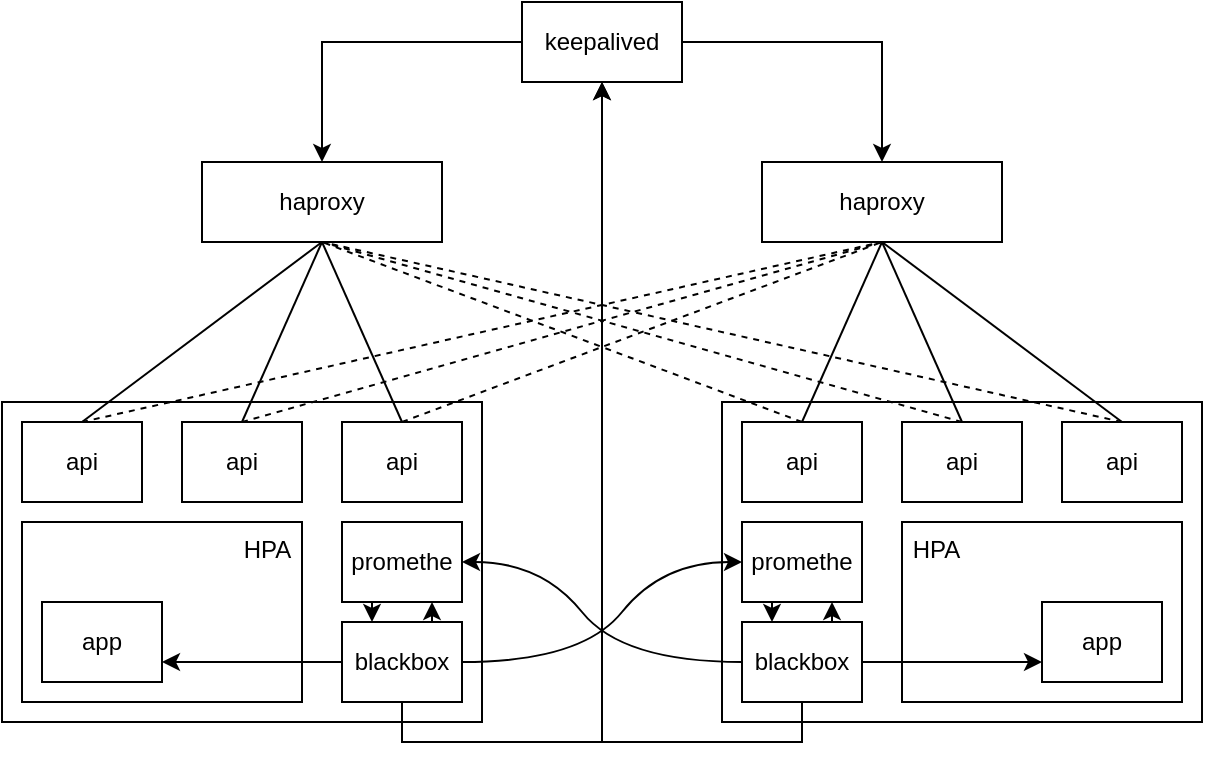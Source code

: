 <mxfile version="16.4.5" type="github">
  <diagram id="3_IuSsijQLkdxKShMri2" name="Page-1">
    <mxGraphModel dx="1354" dy="793" grid="1" gridSize="10" guides="1" tooltips="1" connect="1" arrows="1" fold="1" page="1" pageScale="1" pageWidth="850" pageHeight="1100" math="0" shadow="0">
      <root>
        <mxCell id="0" />
        <mxCell id="1" parent="0" />
        <mxCell id="Vhy40gpbhN77Kjy2Do2X-1" value="haproxy" style="rounded=0;whiteSpace=wrap;html=1;" vertex="1" parent="1">
          <mxGeometry x="240" y="200" width="120" height="40" as="geometry" />
        </mxCell>
        <mxCell id="Vhy40gpbhN77Kjy2Do2X-2" value="haproxy" style="rounded=0;whiteSpace=wrap;html=1;" vertex="1" parent="1">
          <mxGeometry x="520" y="200" width="120" height="40" as="geometry" />
        </mxCell>
        <mxCell id="Vhy40gpbhN77Kjy2Do2X-4" style="edgeStyle=orthogonalEdgeStyle;rounded=0;orthogonalLoop=1;jettySize=auto;html=1;exitX=1;exitY=0.5;exitDx=0;exitDy=0;entryX=0.5;entryY=0;entryDx=0;entryDy=0;" edge="1" parent="1" source="Vhy40gpbhN77Kjy2Do2X-3" target="Vhy40gpbhN77Kjy2Do2X-2">
          <mxGeometry relative="1" as="geometry" />
        </mxCell>
        <mxCell id="Vhy40gpbhN77Kjy2Do2X-5" style="edgeStyle=orthogonalEdgeStyle;rounded=0;orthogonalLoop=1;jettySize=auto;html=1;exitX=0;exitY=0.5;exitDx=0;exitDy=0;entryX=0.5;entryY=0;entryDx=0;entryDy=0;" edge="1" parent="1" source="Vhy40gpbhN77Kjy2Do2X-3" target="Vhy40gpbhN77Kjy2Do2X-1">
          <mxGeometry relative="1" as="geometry" />
        </mxCell>
        <mxCell id="Vhy40gpbhN77Kjy2Do2X-3" value="keepalived" style="rounded=0;whiteSpace=wrap;html=1;" vertex="1" parent="1">
          <mxGeometry x="400" y="120" width="80" height="40" as="geometry" />
        </mxCell>
        <mxCell id="Vhy40gpbhN77Kjy2Do2X-6" value="" style="rounded=0;whiteSpace=wrap;html=1;" vertex="1" parent="1">
          <mxGeometry x="140" y="320" width="240" height="160" as="geometry" />
        </mxCell>
        <mxCell id="Vhy40gpbhN77Kjy2Do2X-7" value="" style="rounded=0;whiteSpace=wrap;html=1;" vertex="1" parent="1">
          <mxGeometry x="500" y="320" width="240" height="160" as="geometry" />
        </mxCell>
        <mxCell id="Vhy40gpbhN77Kjy2Do2X-8" value="" style="endArrow=none;html=1;rounded=0;entryX=0.5;entryY=1;entryDx=0;entryDy=0;exitX=0.5;exitY=0;exitDx=0;exitDy=0;" edge="1" parent="1" source="Vhy40gpbhN77Kjy2Do2X-9" target="Vhy40gpbhN77Kjy2Do2X-1">
          <mxGeometry width="50" height="50" relative="1" as="geometry">
            <mxPoint x="180" y="270" as="sourcePoint" />
            <mxPoint x="450" y="380" as="targetPoint" />
          </mxGeometry>
        </mxCell>
        <mxCell id="Vhy40gpbhN77Kjy2Do2X-9" value="api" style="rounded=0;whiteSpace=wrap;html=1;" vertex="1" parent="1">
          <mxGeometry x="150" y="330" width="60" height="40" as="geometry" />
        </mxCell>
        <mxCell id="Vhy40gpbhN77Kjy2Do2X-10" value="api" style="rounded=0;whiteSpace=wrap;html=1;" vertex="1" parent="1">
          <mxGeometry x="230" y="330" width="60" height="40" as="geometry" />
        </mxCell>
        <mxCell id="Vhy40gpbhN77Kjy2Do2X-11" value="api" style="rounded=0;whiteSpace=wrap;html=1;" vertex="1" parent="1">
          <mxGeometry x="310" y="330" width="60" height="40" as="geometry" />
        </mxCell>
        <mxCell id="Vhy40gpbhN77Kjy2Do2X-12" value="api" style="rounded=0;whiteSpace=wrap;html=1;" vertex="1" parent="1">
          <mxGeometry x="510" y="330" width="60" height="40" as="geometry" />
        </mxCell>
        <mxCell id="Vhy40gpbhN77Kjy2Do2X-13" value="api" style="rounded=0;whiteSpace=wrap;html=1;" vertex="1" parent="1">
          <mxGeometry x="590" y="330" width="60" height="40" as="geometry" />
        </mxCell>
        <mxCell id="Vhy40gpbhN77Kjy2Do2X-14" value="api" style="rounded=0;whiteSpace=wrap;html=1;" vertex="1" parent="1">
          <mxGeometry x="670" y="330" width="60" height="40" as="geometry" />
        </mxCell>
        <mxCell id="Vhy40gpbhN77Kjy2Do2X-15" value="" style="endArrow=none;html=1;rounded=0;entryX=0.5;entryY=1;entryDx=0;entryDy=0;exitX=0.5;exitY=0;exitDx=0;exitDy=0;" edge="1" parent="1" source="Vhy40gpbhN77Kjy2Do2X-10" target="Vhy40gpbhN77Kjy2Do2X-1">
          <mxGeometry width="50" height="50" relative="1" as="geometry">
            <mxPoint x="400" y="430" as="sourcePoint" />
            <mxPoint x="450" y="380" as="targetPoint" />
          </mxGeometry>
        </mxCell>
        <mxCell id="Vhy40gpbhN77Kjy2Do2X-16" value="" style="endArrow=none;html=1;rounded=0;entryX=0.5;entryY=1;entryDx=0;entryDy=0;exitX=0.5;exitY=0;exitDx=0;exitDy=0;" edge="1" parent="1" source="Vhy40gpbhN77Kjy2Do2X-11" target="Vhy40gpbhN77Kjy2Do2X-1">
          <mxGeometry width="50" height="50" relative="1" as="geometry">
            <mxPoint x="400" y="430" as="sourcePoint" />
            <mxPoint x="450" y="380" as="targetPoint" />
          </mxGeometry>
        </mxCell>
        <mxCell id="Vhy40gpbhN77Kjy2Do2X-17" value="" style="endArrow=none;dashed=1;html=1;rounded=0;entryX=0.5;entryY=1;entryDx=0;entryDy=0;exitX=0.5;exitY=0;exitDx=0;exitDy=0;" edge="1" parent="1" source="Vhy40gpbhN77Kjy2Do2X-14" target="Vhy40gpbhN77Kjy2Do2X-1">
          <mxGeometry width="50" height="50" relative="1" as="geometry">
            <mxPoint x="400" y="430" as="sourcePoint" />
            <mxPoint x="450" y="380" as="targetPoint" />
          </mxGeometry>
        </mxCell>
        <mxCell id="Vhy40gpbhN77Kjy2Do2X-18" value="" style="endArrow=none;dashed=1;html=1;rounded=0;entryX=0.5;entryY=1;entryDx=0;entryDy=0;exitX=0.5;exitY=0;exitDx=0;exitDy=0;" edge="1" parent="1" source="Vhy40gpbhN77Kjy2Do2X-13" target="Vhy40gpbhN77Kjy2Do2X-1">
          <mxGeometry width="50" height="50" relative="1" as="geometry">
            <mxPoint x="400" y="430" as="sourcePoint" />
            <mxPoint x="450" y="380" as="targetPoint" />
          </mxGeometry>
        </mxCell>
        <mxCell id="Vhy40gpbhN77Kjy2Do2X-19" value="" style="endArrow=none;dashed=1;html=1;rounded=0;entryX=0.5;entryY=1;entryDx=0;entryDy=0;exitX=0.5;exitY=0;exitDx=0;exitDy=0;" edge="1" parent="1" source="Vhy40gpbhN77Kjy2Do2X-12" target="Vhy40gpbhN77Kjy2Do2X-1">
          <mxGeometry width="50" height="50" relative="1" as="geometry">
            <mxPoint x="400" y="430" as="sourcePoint" />
            <mxPoint x="450" y="380" as="targetPoint" />
          </mxGeometry>
        </mxCell>
        <mxCell id="Vhy40gpbhN77Kjy2Do2X-20" value="" style="endArrow=none;dashed=1;html=1;rounded=0;entryX=0.5;entryY=1;entryDx=0;entryDy=0;exitX=0.5;exitY=0;exitDx=0;exitDy=0;" edge="1" parent="1" source="Vhy40gpbhN77Kjy2Do2X-9" target="Vhy40gpbhN77Kjy2Do2X-2">
          <mxGeometry width="50" height="50" relative="1" as="geometry">
            <mxPoint x="400" y="430" as="sourcePoint" />
            <mxPoint x="450" y="380" as="targetPoint" />
          </mxGeometry>
        </mxCell>
        <mxCell id="Vhy40gpbhN77Kjy2Do2X-21" value="" style="endArrow=none;dashed=1;html=1;rounded=0;entryX=0.5;entryY=1;entryDx=0;entryDy=0;exitX=0.5;exitY=0;exitDx=0;exitDy=0;" edge="1" parent="1" source="Vhy40gpbhN77Kjy2Do2X-10" target="Vhy40gpbhN77Kjy2Do2X-2">
          <mxGeometry width="50" height="50" relative="1" as="geometry">
            <mxPoint x="400" y="430" as="sourcePoint" />
            <mxPoint x="450" y="380" as="targetPoint" />
          </mxGeometry>
        </mxCell>
        <mxCell id="Vhy40gpbhN77Kjy2Do2X-22" value="" style="endArrow=none;dashed=1;html=1;rounded=0;entryX=0.5;entryY=1;entryDx=0;entryDy=0;exitX=0.5;exitY=0;exitDx=0;exitDy=0;" edge="1" parent="1" source="Vhy40gpbhN77Kjy2Do2X-11" target="Vhy40gpbhN77Kjy2Do2X-2">
          <mxGeometry width="50" height="50" relative="1" as="geometry">
            <mxPoint x="400" y="430" as="sourcePoint" />
            <mxPoint x="450" y="380" as="targetPoint" />
          </mxGeometry>
        </mxCell>
        <mxCell id="Vhy40gpbhN77Kjy2Do2X-23" value="" style="endArrow=none;html=1;rounded=0;entryX=0.5;entryY=1;entryDx=0;entryDy=0;exitX=0.5;exitY=0;exitDx=0;exitDy=0;" edge="1" parent="1" source="Vhy40gpbhN77Kjy2Do2X-12" target="Vhy40gpbhN77Kjy2Do2X-2">
          <mxGeometry width="50" height="50" relative="1" as="geometry">
            <mxPoint x="400" y="430" as="sourcePoint" />
            <mxPoint x="450" y="380" as="targetPoint" />
          </mxGeometry>
        </mxCell>
        <mxCell id="Vhy40gpbhN77Kjy2Do2X-24" value="" style="endArrow=none;html=1;rounded=0;entryX=0.5;entryY=1;entryDx=0;entryDy=0;exitX=0.5;exitY=0;exitDx=0;exitDy=0;" edge="1" parent="1" source="Vhy40gpbhN77Kjy2Do2X-13" target="Vhy40gpbhN77Kjy2Do2X-2">
          <mxGeometry width="50" height="50" relative="1" as="geometry">
            <mxPoint x="400" y="430" as="sourcePoint" />
            <mxPoint x="450" y="380" as="targetPoint" />
          </mxGeometry>
        </mxCell>
        <mxCell id="Vhy40gpbhN77Kjy2Do2X-26" value="" style="endArrow=none;html=1;rounded=0;entryX=0.5;entryY=1;entryDx=0;entryDy=0;exitX=0.5;exitY=0;exitDx=0;exitDy=0;" edge="1" parent="1" source="Vhy40gpbhN77Kjy2Do2X-14" target="Vhy40gpbhN77Kjy2Do2X-2">
          <mxGeometry width="50" height="50" relative="1" as="geometry">
            <mxPoint x="400" y="430" as="sourcePoint" />
            <mxPoint x="450" y="380" as="targetPoint" />
          </mxGeometry>
        </mxCell>
        <mxCell id="Vhy40gpbhN77Kjy2Do2X-29" style="edgeStyle=orthogonalEdgeStyle;rounded=0;orthogonalLoop=1;jettySize=auto;html=1;exitX=0.5;exitY=1;exitDx=0;exitDy=0;entryX=0.5;entryY=1;entryDx=0;entryDy=0;" edge="1" parent="1" source="Vhy40gpbhN77Kjy2Do2X-27" target="Vhy40gpbhN77Kjy2Do2X-3">
          <mxGeometry relative="1" as="geometry">
            <mxPoint x="50" y="160" as="targetPoint" />
            <Array as="points">
              <mxPoint x="340" y="490" />
              <mxPoint x="440" y="490" />
            </Array>
          </mxGeometry>
        </mxCell>
        <mxCell id="Vhy40gpbhN77Kjy2Do2X-49" style="edgeStyle=orthogonalEdgeStyle;rounded=0;sketch=0;orthogonalLoop=1;jettySize=auto;html=1;exitX=0.75;exitY=0;exitDx=0;exitDy=0;entryX=0.75;entryY=1;entryDx=0;entryDy=0;" edge="1" parent="1" source="Vhy40gpbhN77Kjy2Do2X-27" target="Vhy40gpbhN77Kjy2Do2X-44">
          <mxGeometry relative="1" as="geometry" />
        </mxCell>
        <mxCell id="Vhy40gpbhN77Kjy2Do2X-27" value="blackbox" style="rounded=0;whiteSpace=wrap;html=1;" vertex="1" parent="1">
          <mxGeometry x="310" y="430" width="60" height="40" as="geometry" />
        </mxCell>
        <mxCell id="Vhy40gpbhN77Kjy2Do2X-30" style="edgeStyle=orthogonalEdgeStyle;rounded=0;orthogonalLoop=1;jettySize=auto;html=1;exitX=0.5;exitY=1;exitDx=0;exitDy=0;entryX=0.5;entryY=1;entryDx=0;entryDy=0;" edge="1" parent="1" source="Vhy40gpbhN77Kjy2Do2X-28" target="Vhy40gpbhN77Kjy2Do2X-3">
          <mxGeometry relative="1" as="geometry">
            <mxPoint x="460" y="190" as="targetPoint" />
            <Array as="points">
              <mxPoint x="540" y="490" />
              <mxPoint x="440" y="490" />
            </Array>
          </mxGeometry>
        </mxCell>
        <mxCell id="Vhy40gpbhN77Kjy2Do2X-43" style="edgeStyle=orthogonalEdgeStyle;rounded=0;sketch=0;orthogonalLoop=1;jettySize=auto;html=1;exitX=0.75;exitY=0;exitDx=0;exitDy=0;entryX=0.75;entryY=1;entryDx=0;entryDy=0;" edge="1" parent="1" source="Vhy40gpbhN77Kjy2Do2X-28" target="Vhy40gpbhN77Kjy2Do2X-41">
          <mxGeometry relative="1" as="geometry" />
        </mxCell>
        <mxCell id="Vhy40gpbhN77Kjy2Do2X-28" value="blackbox" style="rounded=0;whiteSpace=wrap;html=1;" vertex="1" parent="1">
          <mxGeometry x="510" y="430" width="60" height="40" as="geometry" />
        </mxCell>
        <mxCell id="Vhy40gpbhN77Kjy2Do2X-37" value="&amp;nbsp;HPA" style="rounded=0;whiteSpace=wrap;html=1;align=left;verticalAlign=top;" vertex="1" parent="1">
          <mxGeometry x="590" y="380" width="140" height="90" as="geometry" />
        </mxCell>
        <mxCell id="Vhy40gpbhN77Kjy2Do2X-38" value="app" style="rounded=0;whiteSpace=wrap;html=1;" vertex="1" parent="1">
          <mxGeometry x="660" y="420" width="60" height="40" as="geometry" />
        </mxCell>
        <mxCell id="Vhy40gpbhN77Kjy2Do2X-40" style="edgeStyle=orthogonalEdgeStyle;rounded=0;orthogonalLoop=1;jettySize=auto;html=1;exitX=1;exitY=0.5;exitDx=0;exitDy=0;entryX=0;entryY=0.75;entryDx=0;entryDy=0;sketch=0;" edge="1" parent="1" source="Vhy40gpbhN77Kjy2Do2X-28" target="Vhy40gpbhN77Kjy2Do2X-38">
          <mxGeometry relative="1" as="geometry">
            <Array as="points">
              <mxPoint x="590" y="450" />
              <mxPoint x="590" y="450" />
            </Array>
          </mxGeometry>
        </mxCell>
        <mxCell id="Vhy40gpbhN77Kjy2Do2X-42" style="edgeStyle=orthogonalEdgeStyle;rounded=0;sketch=0;orthogonalLoop=1;jettySize=auto;html=1;exitX=0.25;exitY=1;exitDx=0;exitDy=0;entryX=0.25;entryY=0;entryDx=0;entryDy=0;" edge="1" parent="1" source="Vhy40gpbhN77Kjy2Do2X-41" target="Vhy40gpbhN77Kjy2Do2X-28">
          <mxGeometry relative="1" as="geometry" />
        </mxCell>
        <mxCell id="Vhy40gpbhN77Kjy2Do2X-41" value="promethe" style="rounded=0;whiteSpace=wrap;html=1;" vertex="1" parent="1">
          <mxGeometry x="510" y="380" width="60" height="40" as="geometry" />
        </mxCell>
        <mxCell id="Vhy40gpbhN77Kjy2Do2X-48" style="edgeStyle=orthogonalEdgeStyle;rounded=0;sketch=0;orthogonalLoop=1;jettySize=auto;html=1;exitX=0.25;exitY=1;exitDx=0;exitDy=0;entryX=0.25;entryY=0;entryDx=0;entryDy=0;" edge="1" parent="1" source="Vhy40gpbhN77Kjy2Do2X-44" target="Vhy40gpbhN77Kjy2Do2X-27">
          <mxGeometry relative="1" as="geometry" />
        </mxCell>
        <mxCell id="Vhy40gpbhN77Kjy2Do2X-44" value="promethe" style="rounded=0;whiteSpace=wrap;html=1;" vertex="1" parent="1">
          <mxGeometry x="310" y="380" width="60" height="40" as="geometry" />
        </mxCell>
        <mxCell id="Vhy40gpbhN77Kjy2Do2X-45" value="&lt;div align=&quot;right&quot;&gt;HPA&amp;nbsp; &lt;/div&gt;" style="rounded=0;whiteSpace=wrap;html=1;align=right;verticalAlign=top;" vertex="1" parent="1">
          <mxGeometry x="150" y="380" width="140" height="90" as="geometry" />
        </mxCell>
        <mxCell id="Vhy40gpbhN77Kjy2Do2X-47" style="edgeStyle=orthogonalEdgeStyle;rounded=0;sketch=0;orthogonalLoop=1;jettySize=auto;html=1;exitX=0;exitY=0.5;exitDx=0;exitDy=0;entryX=1;entryY=0.75;entryDx=0;entryDy=0;" edge="1" parent="1" source="Vhy40gpbhN77Kjy2Do2X-27" target="Vhy40gpbhN77Kjy2Do2X-46">
          <mxGeometry relative="1" as="geometry">
            <Array as="points">
              <mxPoint x="300" y="450" />
              <mxPoint x="300" y="450" />
            </Array>
          </mxGeometry>
        </mxCell>
        <mxCell id="Vhy40gpbhN77Kjy2Do2X-46" value="app" style="rounded=0;whiteSpace=wrap;html=1;" vertex="1" parent="1">
          <mxGeometry x="160" y="420" width="60" height="40" as="geometry" />
        </mxCell>
        <mxCell id="Vhy40gpbhN77Kjy2Do2X-55" value="" style="curved=1;endArrow=classic;html=1;rounded=0;shadow=0;sketch=0;jumpSize=6;entryX=0;entryY=0.5;entryDx=0;entryDy=0;exitX=1;exitY=0.5;exitDx=0;exitDy=0;" edge="1" parent="1" source="Vhy40gpbhN77Kjy2Do2X-27" target="Vhy40gpbhN77Kjy2Do2X-41">
          <mxGeometry width="50" height="50" relative="1" as="geometry">
            <mxPoint x="60" y="330" as="sourcePoint" />
            <mxPoint x="110" y="280" as="targetPoint" />
            <Array as="points">
              <mxPoint x="430" y="450" />
              <mxPoint x="470" y="400" />
            </Array>
          </mxGeometry>
        </mxCell>
        <mxCell id="Vhy40gpbhN77Kjy2Do2X-59" value="" style="curved=1;endArrow=classic;html=1;rounded=0;shadow=0;sketch=0;jumpSize=6;entryX=1;entryY=0.5;entryDx=0;entryDy=0;exitX=0;exitY=0.5;exitDx=0;exitDy=0;" edge="1" parent="1" source="Vhy40gpbhN77Kjy2Do2X-28" target="Vhy40gpbhN77Kjy2Do2X-44">
          <mxGeometry width="50" height="50" relative="1" as="geometry">
            <mxPoint x="480" y="470" as="sourcePoint" />
            <mxPoint x="400" y="370" as="targetPoint" />
            <Array as="points">
              <mxPoint x="450" y="450" />
              <mxPoint x="410" y="400" />
            </Array>
          </mxGeometry>
        </mxCell>
      </root>
    </mxGraphModel>
  </diagram>
</mxfile>
